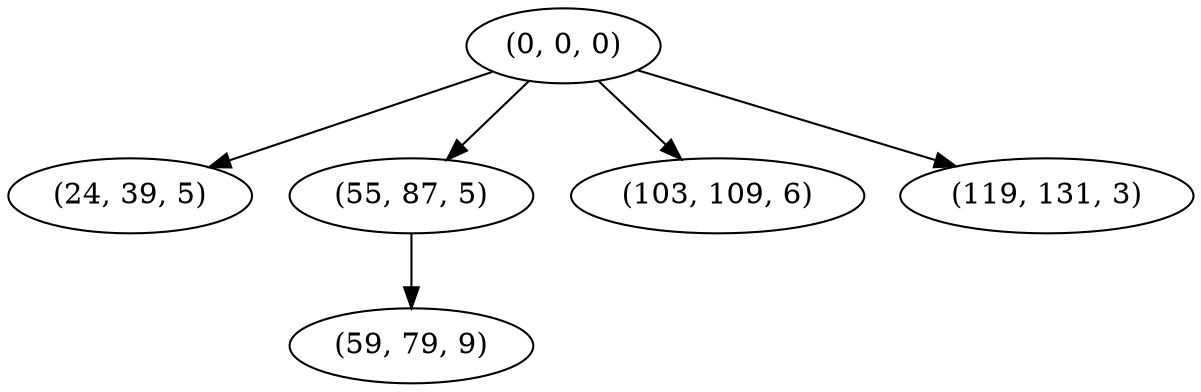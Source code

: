 digraph tree {
    "(0, 0, 0)";
    "(24, 39, 5)";
    "(55, 87, 5)";
    "(59, 79, 9)";
    "(103, 109, 6)";
    "(119, 131, 3)";
    "(0, 0, 0)" -> "(24, 39, 5)";
    "(0, 0, 0)" -> "(55, 87, 5)";
    "(0, 0, 0)" -> "(103, 109, 6)";
    "(0, 0, 0)" -> "(119, 131, 3)";
    "(55, 87, 5)" -> "(59, 79, 9)";
}
